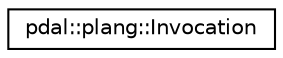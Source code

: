 digraph "Graphical Class Hierarchy"
{
  edge [fontname="Helvetica",fontsize="10",labelfontname="Helvetica",labelfontsize="10"];
  node [fontname="Helvetica",fontsize="10",shape=record];
  rankdir="LR";
  Node1 [label="pdal::plang::Invocation",height=0.2,width=0.4,color="black", fillcolor="white", style="filled",URL="$classpdal_1_1plang_1_1Invocation.html"];
}

